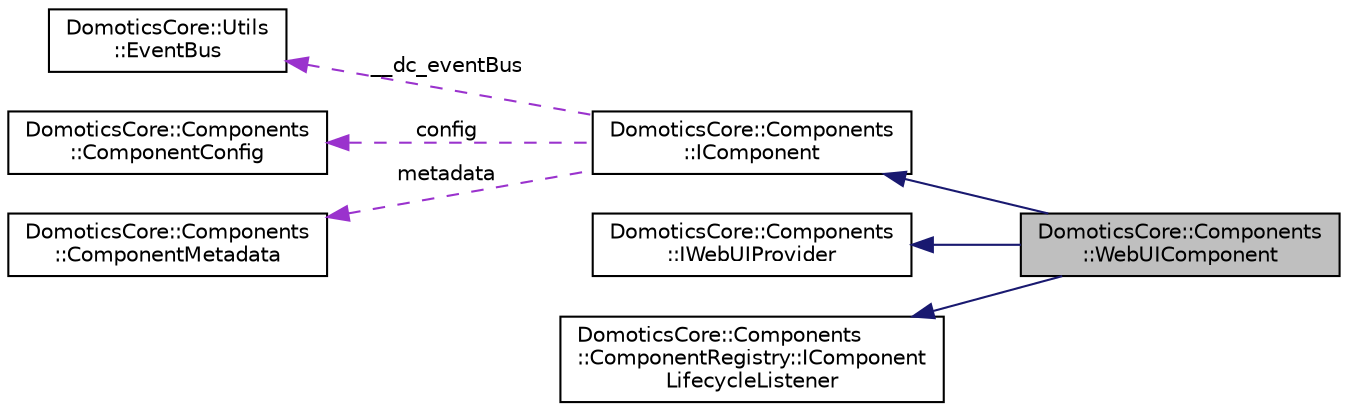 digraph "DomoticsCore::Components::WebUIComponent"
{
 // LATEX_PDF_SIZE
  edge [fontname="Helvetica",fontsize="10",labelfontname="Helvetica",labelfontsize="10"];
  node [fontname="Helvetica",fontsize="10",shape=record];
  rankdir="LR";
  Node1 [label="DomoticsCore::Components\l::WebUIComponent",height=0.2,width=0.4,color="black", fillcolor="grey75", style="filled", fontcolor="black",tooltip="Async web server + WebSocket frontend that aggregates IWebUIProvider contexts."];
  Node2 -> Node1 [dir="back",color="midnightblue",fontsize="10",style="solid",fontname="Helvetica"];
  Node2 [label="DomoticsCore::Components\l::IComponent",height=0.2,width=0.4,color="black", fillcolor="white", style="filled",URL="$classDomoticsCore_1_1Components_1_1IComponent.html",tooltip="Base interface for all DomoticsCore components Provides lifecycle management, dependency resolution,..."];
  Node3 -> Node2 [dir="back",color="darkorchid3",fontsize="10",style="dashed",label=" __dc_eventBus" ,fontname="Helvetica"];
  Node3 [label="DomoticsCore::Utils\l::EventBus",height=0.2,width=0.4,color="black", fillcolor="white", style="filled",URL="$classDomoticsCore_1_1Utils_1_1EventBus.html",tooltip=" "];
  Node4 -> Node2 [dir="back",color="darkorchid3",fontsize="10",style="dashed",label=" config" ,fontname="Helvetica"];
  Node4 [label="DomoticsCore::Components\l::ComponentConfig",height=0.2,width=0.4,color="black", fillcolor="white", style="filled",URL="$classDomoticsCore_1_1Components_1_1ComponentConfig.html",tooltip="Component configuration base class."];
  Node5 -> Node2 [dir="back",color="darkorchid3",fontsize="10",style="dashed",label=" metadata" ,fontname="Helvetica"];
  Node5 [label="DomoticsCore::Components\l::ComponentMetadata",height=0.2,width=0.4,color="black", fillcolor="white", style="filled",URL="$structDomoticsCore_1_1Components_1_1ComponentMetadata.html",tooltip="Component metadata information."];
  Node6 -> Node1 [dir="back",color="midnightblue",fontsize="10",style="solid",fontname="Helvetica"];
  Node6 [label="DomoticsCore::Components\l::IWebUIProvider",height=0.2,width=0.4,color="black", fillcolor="white", style="filled",URL="$classDomoticsCore_1_1Components_1_1IWebUIProvider.html",tooltip="WebUI Provider interface Components implement this to provide multi-context UI integration."];
  Node7 -> Node1 [dir="back",color="midnightblue",fontsize="10",style="solid",fontname="Helvetica"];
  Node7 [label="DomoticsCore::Components\l::ComponentRegistry::IComponent\lLifecycleListener",height=0.2,width=0.4,color="black", fillcolor="white", style="filled",URL="$classDomoticsCore_1_1Components_1_1ComponentRegistry_1_1IComponentLifecycleListener.html",tooltip="Listener interface to observe component lifecycle events."];
}
